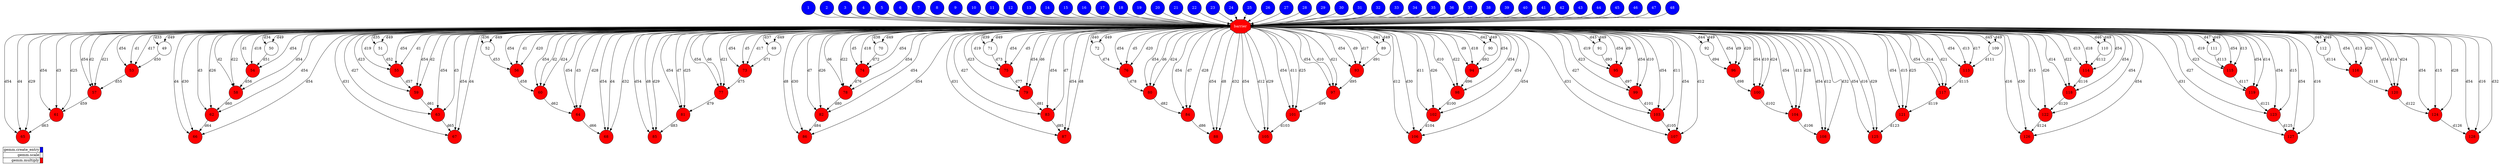 digraph {
  rankdir=TB;
  labeljust="l";
  subgraph dependence_graph {
    ranksep=0.20;
    node[height=0.75];

1[shape=circle, style=filled fillcolor="#0000ff" fontcolor="#ffffff"];
2[shape=circle, style=filled fillcolor="#0000ff" fontcolor="#ffffff"];
3[shape=circle, style=filled fillcolor="#0000ff" fontcolor="#ffffff"];
4[shape=circle, style=filled fillcolor="#0000ff" fontcolor="#ffffff"];
5[shape=circle, style=filled fillcolor="#0000ff" fontcolor="#ffffff"];
6[shape=circle, style=filled fillcolor="#0000ff" fontcolor="#ffffff"];
7[shape=circle, style=filled fillcolor="#0000ff" fontcolor="#ffffff"];
8[shape=circle, style=filled fillcolor="#0000ff" fontcolor="#ffffff"];
9[shape=circle, style=filled fillcolor="#0000ff" fontcolor="#ffffff"];
10[shape=circle, style=filled fillcolor="#0000ff" fontcolor="#ffffff"];
11[shape=circle, style=filled fillcolor="#0000ff" fontcolor="#ffffff"];
12[shape=circle, style=filled fillcolor="#0000ff" fontcolor="#ffffff"];
13[shape=circle, style=filled fillcolor="#0000ff" fontcolor="#ffffff"];
14[shape=circle, style=filled fillcolor="#0000ff" fontcolor="#ffffff"];
15[shape=circle, style=filled fillcolor="#0000ff" fontcolor="#ffffff"];
16[shape=circle, style=filled fillcolor="#0000ff" fontcolor="#ffffff"];
17[shape=circle, style=filled fillcolor="#0000ff" fontcolor="#ffffff"];
18[shape=circle, style=filled fillcolor="#0000ff" fontcolor="#ffffff"];
19[shape=circle, style=filled fillcolor="#0000ff" fontcolor="#ffffff"];
20[shape=circle, style=filled fillcolor="#0000ff" fontcolor="#ffffff"];
21[shape=circle, style=filled fillcolor="#0000ff" fontcolor="#ffffff"];
22[shape=circle, style=filled fillcolor="#0000ff" fontcolor="#ffffff"];
23[shape=circle, style=filled fillcolor="#0000ff" fontcolor="#ffffff"];
24[shape=circle, style=filled fillcolor="#0000ff" fontcolor="#ffffff"];
25[shape=circle, style=filled fillcolor="#0000ff" fontcolor="#ffffff"];
26[shape=circle, style=filled fillcolor="#0000ff" fontcolor="#ffffff"];
27[shape=circle, style=filled fillcolor="#0000ff" fontcolor="#ffffff"];
28[shape=circle, style=filled fillcolor="#0000ff" fontcolor="#ffffff"];
29[shape=circle, style=filled fillcolor="#0000ff" fontcolor="#ffffff"];
30[shape=circle, style=filled fillcolor="#0000ff" fontcolor="#ffffff"];
31[shape=circle, style=filled fillcolor="#0000ff" fontcolor="#ffffff"];
32[shape=circle, style=filled fillcolor="#0000ff" fontcolor="#ffffff"];
33[shape=circle, style=filled fillcolor="#0000ff" fontcolor="#ffffff"];
34[shape=circle, style=filled fillcolor="#0000ff" fontcolor="#ffffff"];
35[shape=circle, style=filled fillcolor="#0000ff" fontcolor="#ffffff"];
36[shape=circle, style=filled fillcolor="#0000ff" fontcolor="#ffffff"];
37[shape=circle, style=filled fillcolor="#0000ff" fontcolor="#ffffff"];
38[shape=circle, style=filled fillcolor="#0000ff" fontcolor="#ffffff"];
39[shape=circle, style=filled fillcolor="#0000ff" fontcolor="#ffffff"];
40[shape=circle, style=filled fillcolor="#0000ff" fontcolor="#ffffff"];
41[shape=circle, style=filled fillcolor="#0000ff" fontcolor="#ffffff"];
42[shape=circle, style=filled fillcolor="#0000ff" fontcolor="#ffffff"];
43[shape=circle, style=filled fillcolor="#0000ff" fontcolor="#ffffff"];
44[shape=circle, style=filled fillcolor="#0000ff" fontcolor="#ffffff"];
45[shape=circle, style=filled fillcolor="#0000ff" fontcolor="#ffffff"];
46[shape=circle, style=filled fillcolor="#0000ff" fontcolor="#ffffff"];
47[shape=circle, style=filled fillcolor="#0000ff" fontcolor="#ffffff"];
48[shape=circle, style=filled fillcolor="#0000ff" fontcolor="#ffffff"];
Synchro1[label="barrier", shape=octagon, style=filled fillcolor="#ff0000" fontcolor="#FFFFFF"];
30 -> Synchro1;
29 -> Synchro1;
3 -> Synchro1;
47 -> Synchro1;
38 -> Synchro1;
28 -> Synchro1;
45 -> Synchro1;
4 -> Synchro1;
7 -> Synchro1;
44 -> Synchro1;
19 -> Synchro1;
32 -> Synchro1;
26 -> Synchro1;
34 -> Synchro1;
41 -> Synchro1;
27 -> Synchro1;
5 -> Synchro1;
40 -> Synchro1;
33 -> Synchro1;
36 -> Synchro1;
39 -> Synchro1;
13 -> Synchro1;
20 -> Synchro1;
14 -> Synchro1;
8 -> Synchro1;
11 -> Synchro1;
37 -> Synchro1;
17 -> Synchro1;
48 -> Synchro1;
6 -> Synchro1;
46 -> Synchro1;
10 -> Synchro1;
31 -> Synchro1;
9 -> Synchro1;
18 -> Synchro1;
23 -> Synchro1;
15 -> Synchro1;
43 -> Synchro1;
16 -> Synchro1;
35 -> Synchro1;
1 -> Synchro1;
21 -> Synchro1;
2 -> Synchro1;
12 -> Synchro1;
25 -> Synchro1;
22 -> Synchro1;
24 -> Synchro1;
42 -> Synchro1;
49[shape=circle, style=filled fillcolor="#ffffff" fontcolor="#000000"];
Synchro1 -> 49[ label="d33" ];
Synchro1 -> 49[ label="d49" ];
50[shape=circle, style=filled fillcolor="#ffffff" fontcolor="#000000"];
Synchro1 -> 50[ label="d34" ];
Synchro1 -> 50[ label="d49" ];
51[shape=circle, style=filled fillcolor="#ffffff" fontcolor="#000000"];
Synchro1 -> 51[ label="d35" ];
Synchro1 -> 51[ label="d49" ];
52[shape=circle, style=filled fillcolor="#ffffff" fontcolor="#000000"];
Synchro1 -> 52[ label="d36" ];
Synchro1 -> 52[ label="d49" ];
53[shape=circle, style=filled fillcolor="#ff0000" fontcolor="#000000"];
49 -> 53[ label="d50" ];
Synchro1 -> 53[ label="d54" ];
Synchro1 -> 53[ label="d1" ];
Synchro1 -> 53[ label="d17" ];
54[shape=circle, style=filled fillcolor="#ff0000" fontcolor="#000000"];
50 -> 54[ label="d51" ];
Synchro1 -> 54[ label="d54" ];
Synchro1 -> 54[ label="d1" ];
Synchro1 -> 54[ label="d18" ];
55[shape=circle, style=filled fillcolor="#ff0000" fontcolor="#000000"];
51 -> 55[ label="d52" ];
Synchro1 -> 55[ label="d54" ];
Synchro1 -> 55[ label="d1" ];
Synchro1 -> 55[ label="d19" ];
56[shape=circle, style=filled fillcolor="#ff0000" fontcolor="#000000"];
52 -> 56[ label="d53" ];
Synchro1 -> 56[ label="d54" ];
Synchro1 -> 56[ label="d1" ];
Synchro1 -> 56[ label="d20" ];
57[shape=circle, style=filled fillcolor="#ff0000" fontcolor="#000000"];
53 -> 57[ label="d55" ];
Synchro1 -> 57[ label="d54" ];
Synchro1 -> 57[ label="d2" ];
Synchro1 -> 57[ label="d21" ];
58[shape=circle, style=filled fillcolor="#ff0000" fontcolor="#000000"];
54 -> 58[ label="d56" ];
Synchro1 -> 58[ label="d54" ];
Synchro1 -> 58[ label="d2" ];
Synchro1 -> 58[ label="d22" ];
59[shape=circle, style=filled fillcolor="#ff0000" fontcolor="#000000"];
55 -> 59[ label="d57" ];
Synchro1 -> 59[ label="d54" ];
Synchro1 -> 59[ label="d2" ];
Synchro1 -> 59[ label="d23" ];
60[shape=circle, style=filled fillcolor="#ff0000" fontcolor="#000000"];
56 -> 60[ label="d58" ];
Synchro1 -> 60[ label="d54" ];
Synchro1 -> 60[ label="d2" ];
Synchro1 -> 60[ label="d24" ];
61[shape=circle, style=filled fillcolor="#ff0000" fontcolor="#000000"];
57 -> 61[ label="d59" ];
Synchro1 -> 61[ label="d54" ];
Synchro1 -> 61[ label="d3" ];
Synchro1 -> 61[ label="d25" ];
62[shape=circle, style=filled fillcolor="#ff0000" fontcolor="#000000"];
58 -> 62[ label="d60" ];
Synchro1 -> 62[ label="d54" ];
Synchro1 -> 62[ label="d3" ];
Synchro1 -> 62[ label="d26" ];
63[shape=circle, style=filled fillcolor="#ff0000" fontcolor="#000000"];
59 -> 63[ label="d61" ];
Synchro1 -> 63[ label="d54" ];
Synchro1 -> 63[ label="d3" ];
Synchro1 -> 63[ label="d27" ];
64[shape=circle, style=filled fillcolor="#ff0000" fontcolor="#000000"];
60 -> 64[ label="d62" ];
Synchro1 -> 64[ label="d54" ];
Synchro1 -> 64[ label="d3" ];
Synchro1 -> 64[ label="d28" ];
65[shape=circle, style=filled fillcolor="#ff0000" fontcolor="#000000"];
61 -> 65[ label="d63" ];
Synchro1 -> 65[ label="d54" ];
Synchro1 -> 65[ label="d4" ];
Synchro1 -> 65[ label="d29" ];
66[shape=circle, style=filled fillcolor="#ff0000" fontcolor="#000000"];
62 -> 66[ label="d64" ];
Synchro1 -> 66[ label="d54" ];
Synchro1 -> 66[ label="d4" ];
Synchro1 -> 66[ label="d30" ];
67[shape=circle, style=filled fillcolor="#ff0000" fontcolor="#000000"];
63 -> 67[ label="d65" ];
Synchro1 -> 67[ label="d54" ];
Synchro1 -> 67[ label="d4" ];
Synchro1 -> 67[ label="d31" ];
68[shape=circle, style=filled fillcolor="#ff0000" fontcolor="#000000"];
64 -> 68[ label="d66" ];
Synchro1 -> 68[ label="d54" ];
Synchro1 -> 68[ label="d4" ];
Synchro1 -> 68[ label="d32" ];
69[shape=circle, style=filled fillcolor="#ffffff" fontcolor="#000000"];
Synchro1 -> 69[ label="d37" ];
Synchro1 -> 69[ label="d49" ];
70[shape=circle, style=filled fillcolor="#ffffff" fontcolor="#000000"];
Synchro1 -> 70[ label="d38" ];
Synchro1 -> 70[ label="d49" ];
71[shape=circle, style=filled fillcolor="#ffffff" fontcolor="#000000"];
Synchro1 -> 71[ label="d39" ];
Synchro1 -> 71[ label="d49" ];
72[shape=circle, style=filled fillcolor="#ffffff" fontcolor="#000000"];
Synchro1 -> 72[ label="d40" ];
Synchro1 -> 72[ label="d49" ];
73[shape=circle, style=filled fillcolor="#ff0000" fontcolor="#000000"];
69 -> 73[ label="d71" ];
Synchro1 -> 73[ label="d54" ];
Synchro1 -> 73[ label="d5" ];
Synchro1 -> 73[ label="d17" ];
74[shape=circle, style=filled fillcolor="#ff0000" fontcolor="#000000"];
70 -> 74[ label="d72" ];
Synchro1 -> 74[ label="d54" ];
Synchro1 -> 74[ label="d5" ];
Synchro1 -> 74[ label="d18" ];
75[shape=circle, style=filled fillcolor="#ff0000" fontcolor="#000000"];
71 -> 75[ label="d73" ];
Synchro1 -> 75[ label="d54" ];
Synchro1 -> 75[ label="d5" ];
Synchro1 -> 75[ label="d19" ];
76[shape=circle, style=filled fillcolor="#ff0000" fontcolor="#000000"];
72 -> 76[ label="d74" ];
Synchro1 -> 76[ label="d54" ];
Synchro1 -> 76[ label="d5" ];
Synchro1 -> 76[ label="d20" ];
77[shape=circle, style=filled fillcolor="#ff0000" fontcolor="#000000"];
73 -> 77[ label="d75" ];
Synchro1 -> 77[ label="d54" ];
Synchro1 -> 77[ label="d6" ];
Synchro1 -> 77[ label="d21" ];
78[shape=circle, style=filled fillcolor="#ff0000" fontcolor="#000000"];
74 -> 78[ label="d76" ];
Synchro1 -> 78[ label="d54" ];
Synchro1 -> 78[ label="d6" ];
Synchro1 -> 78[ label="d22" ];
79[shape=circle, style=filled fillcolor="#ff0000" fontcolor="#000000"];
75 -> 79[ label="d77" ];
Synchro1 -> 79[ label="d54" ];
Synchro1 -> 79[ label="d6" ];
Synchro1 -> 79[ label="d23" ];
80[shape=circle, style=filled fillcolor="#ff0000" fontcolor="#000000"];
76 -> 80[ label="d78" ];
Synchro1 -> 80[ label="d54" ];
Synchro1 -> 80[ label="d6" ];
Synchro1 -> 80[ label="d24" ];
81[shape=circle, style=filled fillcolor="#ff0000" fontcolor="#000000"];
77 -> 81[ label="d79" ];
Synchro1 -> 81[ label="d54" ];
Synchro1 -> 81[ label="d7" ];
Synchro1 -> 81[ label="d25" ];
82[shape=circle, style=filled fillcolor="#ff0000" fontcolor="#000000"];
78 -> 82[ label="d80" ];
Synchro1 -> 82[ label="d54" ];
Synchro1 -> 82[ label="d7" ];
Synchro1 -> 82[ label="d26" ];
83[shape=circle, style=filled fillcolor="#ff0000" fontcolor="#000000"];
79 -> 83[ label="d81" ];
Synchro1 -> 83[ label="d54" ];
Synchro1 -> 83[ label="d7" ];
Synchro1 -> 83[ label="d27" ];
84[shape=circle, style=filled fillcolor="#ff0000" fontcolor="#000000"];
80 -> 84[ label="d82" ];
Synchro1 -> 84[ label="d54" ];
Synchro1 -> 84[ label="d7" ];
Synchro1 -> 84[ label="d28" ];
85[shape=circle, style=filled fillcolor="#ff0000" fontcolor="#000000"];
81 -> 85[ label="d83" ];
Synchro1 -> 85[ label="d54" ];
Synchro1 -> 85[ label="d8" ];
Synchro1 -> 85[ label="d29" ];
86[shape=circle, style=filled fillcolor="#ff0000" fontcolor="#000000"];
82 -> 86[ label="d84" ];
Synchro1 -> 86[ label="d54" ];
Synchro1 -> 86[ label="d8" ];
Synchro1 -> 86[ label="d30" ];
87[shape=circle, style=filled fillcolor="#ff0000" fontcolor="#000000"];
83 -> 87[ label="d85" ];
Synchro1 -> 87[ label="d54" ];
Synchro1 -> 87[ label="d8" ];
Synchro1 -> 87[ label="d31" ];
88[shape=circle, style=filled fillcolor="#ff0000" fontcolor="#000000"];
84 -> 88[ label="d86" ];
Synchro1 -> 88[ label="d54" ];
Synchro1 -> 88[ label="d8" ];
Synchro1 -> 88[ label="d32" ];
89[shape=circle, style=filled fillcolor="#ffffff" fontcolor="#000000"];
Synchro1 -> 89[ label="d41" ];
Synchro1 -> 89[ label="d49" ];
90[shape=circle, style=filled fillcolor="#ffffff" fontcolor="#000000"];
Synchro1 -> 90[ label="d42" ];
Synchro1 -> 90[ label="d49" ];
91[shape=circle, style=filled fillcolor="#ffffff" fontcolor="#000000"];
Synchro1 -> 91[ label="d43" ];
Synchro1 -> 91[ label="d49" ];
92[shape=circle, style=filled fillcolor="#ffffff" fontcolor="#000000"];
Synchro1 -> 92[ label="d44" ];
Synchro1 -> 92[ label="d49" ];
93[shape=circle, style=filled fillcolor="#ff0000" fontcolor="#000000"];
89 -> 93[ label="d91" ];
Synchro1 -> 93[ label="d54" ];
Synchro1 -> 93[ label="d9" ];
Synchro1 -> 93[ label="d17" ];
94[shape=circle, style=filled fillcolor="#ff0000" fontcolor="#000000"];
90 -> 94[ label="d92" ];
Synchro1 -> 94[ label="d54" ];
Synchro1 -> 94[ label="d9" ];
Synchro1 -> 94[ label="d18" ];
95[shape=circle, style=filled fillcolor="#ff0000" fontcolor="#000000"];
91 -> 95[ label="d93" ];
Synchro1 -> 95[ label="d54" ];
Synchro1 -> 95[ label="d9" ];
Synchro1 -> 95[ label="d19" ];
96[shape=circle, style=filled fillcolor="#ff0000" fontcolor="#000000"];
92 -> 96[ label="d94" ];
Synchro1 -> 96[ label="d54" ];
Synchro1 -> 96[ label="d9" ];
Synchro1 -> 96[ label="d20" ];
97[shape=circle, style=filled fillcolor="#ff0000" fontcolor="#000000"];
93 -> 97[ label="d95" ];
Synchro1 -> 97[ label="d54" ];
Synchro1 -> 97[ label="d10" ];
Synchro1 -> 97[ label="d21" ];
98[shape=circle, style=filled fillcolor="#ff0000" fontcolor="#000000"];
94 -> 98[ label="d96" ];
Synchro1 -> 98[ label="d54" ];
Synchro1 -> 98[ label="d10" ];
Synchro1 -> 98[ label="d22" ];
99[shape=circle, style=filled fillcolor="#ff0000" fontcolor="#000000"];
95 -> 99[ label="d97" ];
Synchro1 -> 99[ label="d54" ];
Synchro1 -> 99[ label="d10" ];
Synchro1 -> 99[ label="d23" ];
100[shape=circle, style=filled fillcolor="#ff0000" fontcolor="#000000"];
96 -> 100[ label="d98" ];
Synchro1 -> 100[ label="d54" ];
Synchro1 -> 100[ label="d10" ];
Synchro1 -> 100[ label="d24" ];
101[shape=circle, style=filled fillcolor="#ff0000" fontcolor="#000000"];
97 -> 101[ label="d99" ];
Synchro1 -> 101[ label="d54" ];
Synchro1 -> 101[ label="d11" ];
Synchro1 -> 101[ label="d25" ];
102[shape=circle, style=filled fillcolor="#ff0000" fontcolor="#000000"];
98 -> 102[ label="d100" ];
Synchro1 -> 102[ label="d54" ];
Synchro1 -> 102[ label="d11" ];
Synchro1 -> 102[ label="d26" ];
103[shape=circle, style=filled fillcolor="#ff0000" fontcolor="#000000"];
99 -> 103[ label="d101" ];
Synchro1 -> 103[ label="d54" ];
Synchro1 -> 103[ label="d11" ];
Synchro1 -> 103[ label="d27" ];
104[shape=circle, style=filled fillcolor="#ff0000" fontcolor="#000000"];
100 -> 104[ label="d102" ];
Synchro1 -> 104[ label="d54" ];
Synchro1 -> 104[ label="d11" ];
Synchro1 -> 104[ label="d28" ];
105[shape=circle, style=filled fillcolor="#ff0000" fontcolor="#000000"];
101 -> 105[ label="d103" ];
Synchro1 -> 105[ label="d54" ];
Synchro1 -> 105[ label="d12" ];
Synchro1 -> 105[ label="d29" ];
106[shape=circle, style=filled fillcolor="#ff0000" fontcolor="#000000"];
102 -> 106[ label="d104" ];
Synchro1 -> 106[ label="d54" ];
Synchro1 -> 106[ label="d12" ];
Synchro1 -> 106[ label="d30" ];
107[shape=circle, style=filled fillcolor="#ff0000" fontcolor="#000000"];
103 -> 107[ label="d105" ];
Synchro1 -> 107[ label="d54" ];
Synchro1 -> 107[ label="d12" ];
Synchro1 -> 107[ label="d31" ];
108[shape=circle, style=filled fillcolor="#ff0000" fontcolor="#000000"];
104 -> 108[ label="d106" ];
Synchro1 -> 108[ label="d54" ];
Synchro1 -> 108[ label="d12" ];
Synchro1 -> 108[ label="d32" ];
109[shape=circle, style=filled fillcolor="#ffffff" fontcolor="#000000"];
Synchro1 -> 109[ label="d45" ];
Synchro1 -> 109[ label="d49" ];
110[shape=circle, style=filled fillcolor="#ffffff" fontcolor="#000000"];
Synchro1 -> 110[ label="d46" ];
Synchro1 -> 110[ label="d49" ];
111[shape=circle, style=filled fillcolor="#ffffff" fontcolor="#000000"];
Synchro1 -> 111[ label="d47" ];
Synchro1 -> 111[ label="d49" ];
112[shape=circle, style=filled fillcolor="#ffffff" fontcolor="#000000"];
Synchro1 -> 112[ label="d48" ];
Synchro1 -> 112[ label="d49" ];
113[shape=circle, style=filled fillcolor="#ff0000" fontcolor="#000000"];
109 -> 113[ label="d111" ];
Synchro1 -> 113[ label="d54" ];
Synchro1 -> 113[ label="d13" ];
Synchro1 -> 113[ label="d17" ];
114[shape=circle, style=filled fillcolor="#ff0000" fontcolor="#000000"];
110 -> 114[ label="d112" ];
Synchro1 -> 114[ label="d54" ];
Synchro1 -> 114[ label="d13" ];
Synchro1 -> 114[ label="d18" ];
115[shape=circle, style=filled fillcolor="#ff0000" fontcolor="#000000"];
111 -> 115[ label="d113" ];
Synchro1 -> 115[ label="d54" ];
Synchro1 -> 115[ label="d13" ];
Synchro1 -> 115[ label="d19" ];
116[shape=circle, style=filled fillcolor="#ff0000" fontcolor="#000000"];
112 -> 116[ label="d114" ];
Synchro1 -> 116[ label="d54" ];
Synchro1 -> 116[ label="d13" ];
Synchro1 -> 116[ label="d20" ];
117[shape=circle, style=filled fillcolor="#ff0000" fontcolor="#000000"];
113 -> 117[ label="d115" ];
Synchro1 -> 117[ label="d54" ];
Synchro1 -> 117[ label="d14" ];
Synchro1 -> 117[ label="d21" ];
118[shape=circle, style=filled fillcolor="#ff0000" fontcolor="#000000"];
114 -> 118[ label="d116" ];
Synchro1 -> 118[ label="d54" ];
Synchro1 -> 118[ label="d14" ];
Synchro1 -> 118[ label="d22" ];
119[shape=circle, style=filled fillcolor="#ff0000" fontcolor="#000000"];
115 -> 119[ label="d117" ];
Synchro1 -> 119[ label="d54" ];
Synchro1 -> 119[ label="d14" ];
Synchro1 -> 119[ label="d23" ];
120[shape=circle, style=filled fillcolor="#ff0000" fontcolor="#000000"];
116 -> 120[ label="d118" ];
Synchro1 -> 120[ label="d54" ];
Synchro1 -> 120[ label="d14" ];
Synchro1 -> 120[ label="d24" ];
121[shape=circle, style=filled fillcolor="#ff0000" fontcolor="#000000"];
117 -> 121[ label="d119" ];
Synchro1 -> 121[ label="d54" ];
Synchro1 -> 121[ label="d15" ];
Synchro1 -> 121[ label="d25" ];
122[shape=circle, style=filled fillcolor="#ff0000" fontcolor="#000000"];
118 -> 122[ label="d120" ];
Synchro1 -> 122[ label="d54" ];
Synchro1 -> 122[ label="d15" ];
Synchro1 -> 122[ label="d26" ];
123[shape=circle, style=filled fillcolor="#ff0000" fontcolor="#000000"];
119 -> 123[ label="d121" ];
Synchro1 -> 123[ label="d54" ];
Synchro1 -> 123[ label="d15" ];
Synchro1 -> 123[ label="d27" ];
124[shape=circle, style=filled fillcolor="#ff0000" fontcolor="#000000"];
120 -> 124[ label="d122" ];
Synchro1 -> 124[ label="d54" ];
Synchro1 -> 124[ label="d15" ];
Synchro1 -> 124[ label="d28" ];
125[shape=circle, style=filled fillcolor="#ff0000" fontcolor="#000000"];
121 -> 125[ label="d123" ];
Synchro1 -> 125[ label="d54" ];
Synchro1 -> 125[ label="d16" ];
Synchro1 -> 125[ label="d29" ];
126[shape=circle, style=filled fillcolor="#ff0000" fontcolor="#000000"];
122 -> 126[ label="d124" ];
Synchro1 -> 126[ label="d54" ];
Synchro1 -> 126[ label="d16" ];
Synchro1 -> 126[ label="d30" ];
127[shape=circle, style=filled fillcolor="#ff0000" fontcolor="#000000"];
123 -> 127[ label="d125" ];
Synchro1 -> 127[ label="d54" ];
Synchro1 -> 127[ label="d16" ];
Synchro1 -> 127[ label="d31" ];
128[shape=circle, style=filled fillcolor="#ff0000" fontcolor="#000000"];
124 -> 128[ label="d126" ];
Synchro1 -> 128[ label="d54" ];
Synchro1 -> 128[ label="d16" ];
Synchro1 -> 128[ label="d32" ];  }
  subgraph legend {
    rank=sink;
    node [shape=plaintext, height=0.75];
    ranksep=0.20;
    label = "Legend";
    key [label=<
      <table border="0" cellpadding="2" cellspacing="0" cellborder="1">
<tr>
<td align="right">gemm.create_entry</td>
<td bgcolor="#0000ff">&nbsp;</td>
</tr>
<tr>
<td align="right">gemm.scale</td>
<td bgcolor="#ffffff">&nbsp;</td>
</tr>
<tr>
<td align="right">gemm.multiply</td>
<td bgcolor="#ff0000">&nbsp;</td>
</tr>
      </table>
    >]
  }
}
